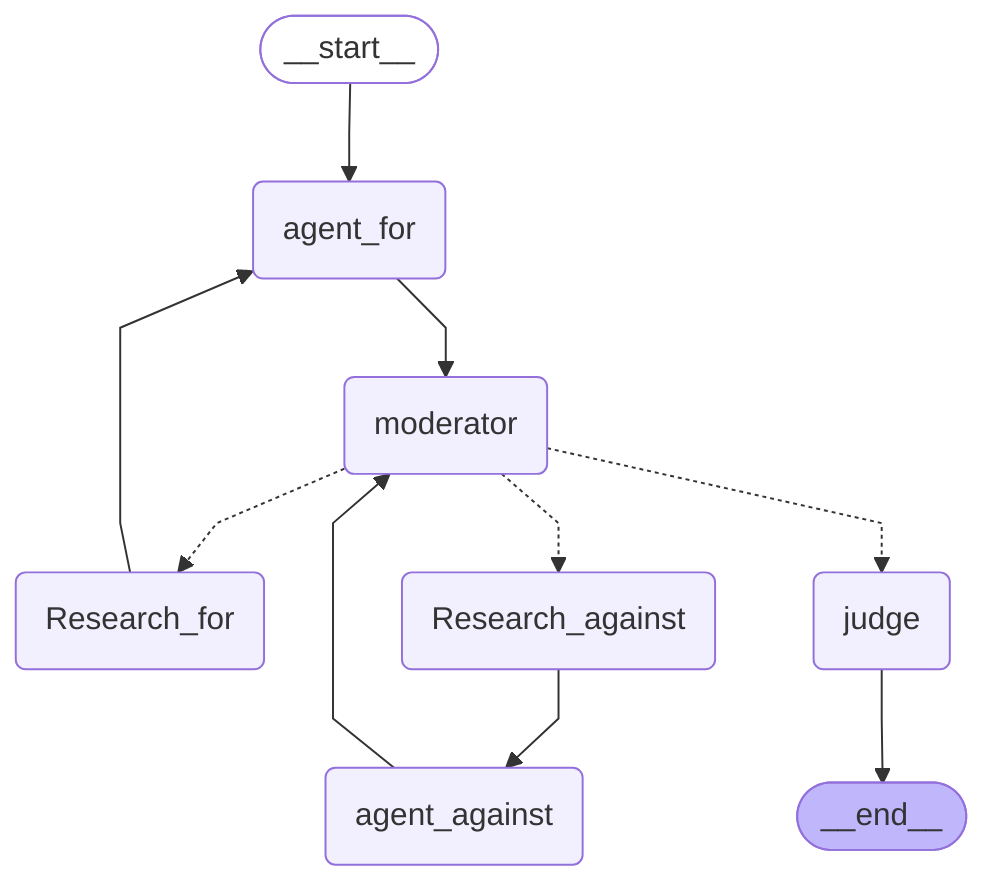 ---
config:
  flowchart:
    curve: linear
---
graph TD;
	__start__([<p>__start__</p>]):::first
	agent_for(agent_for)
	agent_against(agent_against)
	moderator(moderator)
	Research_for(Research_for)
	Research_against(Research_against)
	judge(judge)
	__end__([<p>__end__</p>]):::last
	Research_against --> agent_against;
	Research_for --> agent_for;
	__start__ --> agent_for;
	agent_against --> moderator;
	agent_for --> moderator;
	moderator -.-> Research_against;
	moderator -.-> Research_for;
	moderator -.-> judge;
	judge --> __end__;
	classDef default fill:#f2f0ff,line-height:1.2
	classDef first fill-opacity:0
	classDef last fill:#bfb6fc